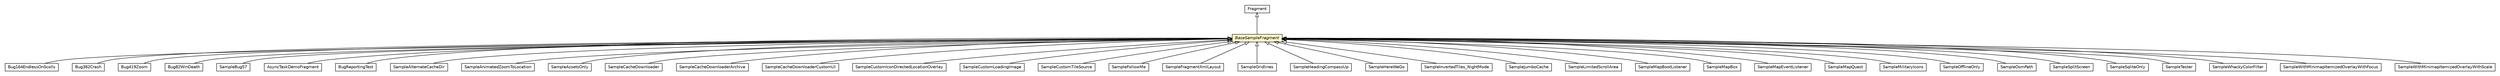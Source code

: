 #!/usr/local/bin/dot
#
# Class diagram 
# Generated by UMLGraph version R5_6-24-gf6e263 (http://www.umlgraph.org/)
#

digraph G {
	edge [fontname="Helvetica",fontsize=10,labelfontname="Helvetica",labelfontsize=10];
	node [fontname="Helvetica",fontsize=10,shape=plaintext];
	nodesep=0.25;
	ranksep=0.5;
	// org.osmdroid.bugtestfragments.Bug164EndlessOnScolls
	c519 [label=<<table title="org.osmdroid.bugtestfragments.Bug164EndlessOnScolls" border="0" cellborder="1" cellspacing="0" cellpadding="2" port="p" href="../bugtestfragments/Bug164EndlessOnScolls.html">
		<tr><td><table border="0" cellspacing="0" cellpadding="1">
<tr><td align="center" balign="center"> Bug164EndlessOnScolls </td></tr>
		</table></td></tr>
		</table>>, URL="../bugtestfragments/Bug164EndlessOnScolls.html", fontname="Helvetica", fontcolor="black", fontsize=10.0];
	// org.osmdroid.bugtestfragments.Bug382Crash
	c520 [label=<<table title="org.osmdroid.bugtestfragments.Bug382Crash" border="0" cellborder="1" cellspacing="0" cellpadding="2" port="p" href="../bugtestfragments/Bug382Crash.html">
		<tr><td><table border="0" cellspacing="0" cellpadding="1">
<tr><td align="center" balign="center"> Bug382Crash </td></tr>
		</table></td></tr>
		</table>>, URL="../bugtestfragments/Bug382Crash.html", fontname="Helvetica", fontcolor="black", fontsize=10.0];
	// org.osmdroid.bugtestfragments.Bug419Zoom
	c521 [label=<<table title="org.osmdroid.bugtestfragments.Bug419Zoom" border="0" cellborder="1" cellspacing="0" cellpadding="2" port="p" href="../bugtestfragments/Bug419Zoom.html">
		<tr><td><table border="0" cellspacing="0" cellpadding="1">
<tr><td align="center" balign="center"> Bug419Zoom </td></tr>
		</table></td></tr>
		</table>>, URL="../bugtestfragments/Bug419Zoom.html", fontname="Helvetica", fontcolor="black", fontsize=10.0];
	// org.osmdroid.bugtestfragments.Bug82WinDeath
	c522 [label=<<table title="org.osmdroid.bugtestfragments.Bug82WinDeath" border="0" cellborder="1" cellspacing="0" cellpadding="2" port="p" href="../bugtestfragments/Bug82WinDeath.html">
		<tr><td><table border="0" cellspacing="0" cellpadding="1">
<tr><td align="center" balign="center"> Bug82WinDeath </td></tr>
		</table></td></tr>
		</table>>, URL="../bugtestfragments/Bug82WinDeath.html", fontname="Helvetica", fontcolor="black", fontsize=10.0];
	// org.osmdroid.bugtestfragments.SampleBug57
	c525 [label=<<table title="org.osmdroid.bugtestfragments.SampleBug57" border="0" cellborder="1" cellspacing="0" cellpadding="2" port="p" href="../bugtestfragments/SampleBug57.html">
		<tr><td><table border="0" cellspacing="0" cellpadding="1">
<tr><td align="center" balign="center"> SampleBug57 </td></tr>
		</table></td></tr>
		</table>>, URL="../bugtestfragments/SampleBug57.html", fontname="Helvetica", fontcolor="black", fontsize=10.0];
	// org.osmdroid.samplefragments.AsyncTaskDemoFragment
	c533 [label=<<table title="org.osmdroid.samplefragments.AsyncTaskDemoFragment" border="0" cellborder="1" cellspacing="0" cellpadding="2" port="p" href="./AsyncTaskDemoFragment.html">
		<tr><td><table border="0" cellspacing="0" cellpadding="1">
<tr><td align="center" balign="center"> AsyncTaskDemoFragment </td></tr>
		</table></td></tr>
		</table>>, URL="./AsyncTaskDemoFragment.html", fontname="Helvetica", fontcolor="black", fontsize=10.0];
	// org.osmdroid.samplefragments.BaseSampleFragment
	c534 [label=<<table title="org.osmdroid.samplefragments.BaseSampleFragment" border="0" cellborder="1" cellspacing="0" cellpadding="2" port="p" bgcolor="lemonChiffon" href="./BaseSampleFragment.html">
		<tr><td><table border="0" cellspacing="0" cellpadding="1">
<tr><td align="center" balign="center"><font face="Helvetica-Oblique"> BaseSampleFragment </font></td></tr>
		</table></td></tr>
		</table>>, URL="./BaseSampleFragment.html", fontname="Helvetica", fontcolor="black", fontsize=10.0];
	// org.osmdroid.samplefragments.BugReportingTest
	c535 [label=<<table title="org.osmdroid.samplefragments.BugReportingTest" border="0" cellborder="1" cellspacing="0" cellpadding="2" port="p" href="./BugReportingTest.html">
		<tr><td><table border="0" cellspacing="0" cellpadding="1">
<tr><td align="center" balign="center"> BugReportingTest </td></tr>
		</table></td></tr>
		</table>>, URL="./BugReportingTest.html", fontname="Helvetica", fontcolor="black", fontsize=10.0];
	// org.osmdroid.samplefragments.SampleAlternateCacheDir
	c538 [label=<<table title="org.osmdroid.samplefragments.SampleAlternateCacheDir" border="0" cellborder="1" cellspacing="0" cellpadding="2" port="p" href="./SampleAlternateCacheDir.html">
		<tr><td><table border="0" cellspacing="0" cellpadding="1">
<tr><td align="center" balign="center"> SampleAlternateCacheDir </td></tr>
		</table></td></tr>
		</table>>, URL="./SampleAlternateCacheDir.html", fontname="Helvetica", fontcolor="black", fontsize=10.0];
	// org.osmdroid.samplefragments.SampleAnimatedZoomToLocation
	c539 [label=<<table title="org.osmdroid.samplefragments.SampleAnimatedZoomToLocation" border="0" cellborder="1" cellspacing="0" cellpadding="2" port="p" href="./SampleAnimatedZoomToLocation.html">
		<tr><td><table border="0" cellspacing="0" cellpadding="1">
<tr><td align="center" balign="center"> SampleAnimatedZoomToLocation </td></tr>
		</table></td></tr>
		</table>>, URL="./SampleAnimatedZoomToLocation.html", fontname="Helvetica", fontcolor="black", fontsize=10.0];
	// org.osmdroid.samplefragments.SampleAssetsOnly
	c541 [label=<<table title="org.osmdroid.samplefragments.SampleAssetsOnly" border="0" cellborder="1" cellspacing="0" cellpadding="2" port="p" href="./SampleAssetsOnly.html">
		<tr><td><table border="0" cellspacing="0" cellpadding="1">
<tr><td align="center" balign="center"> SampleAssetsOnly </td></tr>
		</table></td></tr>
		</table>>, URL="./SampleAssetsOnly.html", fontname="Helvetica", fontcolor="black", fontsize=10.0];
	// org.osmdroid.samplefragments.SampleCacheDownloader
	c542 [label=<<table title="org.osmdroid.samplefragments.SampleCacheDownloader" border="0" cellborder="1" cellspacing="0" cellpadding="2" port="p" href="./SampleCacheDownloader.html">
		<tr><td><table border="0" cellspacing="0" cellpadding="1">
<tr><td align="center" balign="center"> SampleCacheDownloader </td></tr>
		</table></td></tr>
		</table>>, URL="./SampleCacheDownloader.html", fontname="Helvetica", fontcolor="black", fontsize=10.0];
	// org.osmdroid.samplefragments.SampleCacheDownloaderArchive
	c543 [label=<<table title="org.osmdroid.samplefragments.SampleCacheDownloaderArchive" border="0" cellborder="1" cellspacing="0" cellpadding="2" port="p" href="./SampleCacheDownloaderArchive.html">
		<tr><td><table border="0" cellspacing="0" cellpadding="1">
<tr><td align="center" balign="center"> SampleCacheDownloaderArchive </td></tr>
		</table></td></tr>
		</table>>, URL="./SampleCacheDownloaderArchive.html", fontname="Helvetica", fontcolor="black", fontsize=10.0];
	// org.osmdroid.samplefragments.SampleCacheDownloaderCustomUI
	c544 [label=<<table title="org.osmdroid.samplefragments.SampleCacheDownloaderCustomUI" border="0" cellborder="1" cellspacing="0" cellpadding="2" port="p" href="./SampleCacheDownloaderCustomUI.html">
		<tr><td><table border="0" cellspacing="0" cellpadding="1">
<tr><td align="center" balign="center"> SampleCacheDownloaderCustomUI </td></tr>
		</table></td></tr>
		</table>>, URL="./SampleCacheDownloaderCustomUI.html", fontname="Helvetica", fontcolor="black", fontsize=10.0];
	// org.osmdroid.samplefragments.SampleCustomIconDirectedLocationOverlay
	c545 [label=<<table title="org.osmdroid.samplefragments.SampleCustomIconDirectedLocationOverlay" border="0" cellborder="1" cellspacing="0" cellpadding="2" port="p" href="./SampleCustomIconDirectedLocationOverlay.html">
		<tr><td><table border="0" cellspacing="0" cellpadding="1">
<tr><td align="center" balign="center"> SampleCustomIconDirectedLocationOverlay </td></tr>
		</table></td></tr>
		</table>>, URL="./SampleCustomIconDirectedLocationOverlay.html", fontname="Helvetica", fontcolor="black", fontsize=10.0];
	// org.osmdroid.samplefragments.SampleCustomLoadingImage
	c546 [label=<<table title="org.osmdroid.samplefragments.SampleCustomLoadingImage" border="0" cellborder="1" cellspacing="0" cellpadding="2" port="p" href="./SampleCustomLoadingImage.html">
		<tr><td><table border="0" cellspacing="0" cellpadding="1">
<tr><td align="center" balign="center"> SampleCustomLoadingImage </td></tr>
		</table></td></tr>
		</table>>, URL="./SampleCustomLoadingImage.html", fontname="Helvetica", fontcolor="black", fontsize=10.0];
	// org.osmdroid.samplefragments.SampleCustomTileSource
	c547 [label=<<table title="org.osmdroid.samplefragments.SampleCustomTileSource" border="0" cellborder="1" cellspacing="0" cellpadding="2" port="p" href="./SampleCustomTileSource.html">
		<tr><td><table border="0" cellspacing="0" cellpadding="1">
<tr><td align="center" balign="center"> SampleCustomTileSource </td></tr>
		</table></td></tr>
		</table>>, URL="./SampleCustomTileSource.html", fontname="Helvetica", fontcolor="black", fontsize=10.0];
	// org.osmdroid.samplefragments.SampleFollowMe
	c549 [label=<<table title="org.osmdroid.samplefragments.SampleFollowMe" border="0" cellborder="1" cellspacing="0" cellpadding="2" port="p" href="./SampleFollowMe.html">
		<tr><td><table border="0" cellspacing="0" cellpadding="1">
<tr><td align="center" balign="center"> SampleFollowMe </td></tr>
		</table></td></tr>
		</table>>, URL="./SampleFollowMe.html", fontname="Helvetica", fontcolor="black", fontsize=10.0];
	// org.osmdroid.samplefragments.SampleFragmentXmlLayout
	c550 [label=<<table title="org.osmdroid.samplefragments.SampleFragmentXmlLayout" border="0" cellborder="1" cellspacing="0" cellpadding="2" port="p" href="./SampleFragmentXmlLayout.html">
		<tr><td><table border="0" cellspacing="0" cellpadding="1">
<tr><td align="center" balign="center"> SampleFragmentXmlLayout </td></tr>
		</table></td></tr>
		</table>>, URL="./SampleFragmentXmlLayout.html", fontname="Helvetica", fontcolor="black", fontsize=10.0];
	// org.osmdroid.samplefragments.SampleGridlines
	c551 [label=<<table title="org.osmdroid.samplefragments.SampleGridlines" border="0" cellborder="1" cellspacing="0" cellpadding="2" port="p" href="./SampleGridlines.html">
		<tr><td><table border="0" cellspacing="0" cellpadding="1">
<tr><td align="center" balign="center"> SampleGridlines </td></tr>
		</table></td></tr>
		</table>>, URL="./SampleGridlines.html", fontname="Helvetica", fontcolor="black", fontsize=10.0];
	// org.osmdroid.samplefragments.SampleHeadingCompassUp
	c552 [label=<<table title="org.osmdroid.samplefragments.SampleHeadingCompassUp" border="0" cellborder="1" cellspacing="0" cellpadding="2" port="p" href="./SampleHeadingCompassUp.html">
		<tr><td><table border="0" cellspacing="0" cellpadding="1">
<tr><td align="center" balign="center"> SampleHeadingCompassUp </td></tr>
		</table></td></tr>
		</table>>, URL="./SampleHeadingCompassUp.html", fontname="Helvetica", fontcolor="black", fontsize=10.0];
	// org.osmdroid.samplefragments.SampleHereWeGo
	c553 [label=<<table title="org.osmdroid.samplefragments.SampleHereWeGo" border="0" cellborder="1" cellspacing="0" cellpadding="2" port="p" href="./SampleHereWeGo.html">
		<tr><td><table border="0" cellspacing="0" cellpadding="1">
<tr><td align="center" balign="center"> SampleHereWeGo </td></tr>
		</table></td></tr>
		</table>>, URL="./SampleHereWeGo.html", fontname="Helvetica", fontcolor="black", fontsize=10.0];
	// org.osmdroid.samplefragments.SampleInvertedTiles_NightMode
	c554 [label=<<table title="org.osmdroid.samplefragments.SampleInvertedTiles_NightMode" border="0" cellborder="1" cellspacing="0" cellpadding="2" port="p" href="./SampleInvertedTiles_NightMode.html">
		<tr><td><table border="0" cellspacing="0" cellpadding="1">
<tr><td align="center" balign="center"> SampleInvertedTiles_NightMode </td></tr>
		</table></td></tr>
		</table>>, URL="./SampleInvertedTiles_NightMode.html", fontname="Helvetica", fontcolor="black", fontsize=10.0];
	// org.osmdroid.samplefragments.SampleJumboCache
	c555 [label=<<table title="org.osmdroid.samplefragments.SampleJumboCache" border="0" cellborder="1" cellspacing="0" cellpadding="2" port="p" href="./SampleJumboCache.html">
		<tr><td><table border="0" cellspacing="0" cellpadding="1">
<tr><td align="center" balign="center"> SampleJumboCache </td></tr>
		</table></td></tr>
		</table>>, URL="./SampleJumboCache.html", fontname="Helvetica", fontcolor="black", fontsize=10.0];
	// org.osmdroid.samplefragments.SampleLimitedScrollArea
	c556 [label=<<table title="org.osmdroid.samplefragments.SampleLimitedScrollArea" border="0" cellborder="1" cellspacing="0" cellpadding="2" port="p" href="./SampleLimitedScrollArea.html">
		<tr><td><table border="0" cellspacing="0" cellpadding="1">
<tr><td align="center" balign="center"> SampleLimitedScrollArea </td></tr>
		</table></td></tr>
		</table>>, URL="./SampleLimitedScrollArea.html", fontname="Helvetica", fontcolor="black", fontsize=10.0];
	// org.osmdroid.samplefragments.SampleMapBootListener
	c558 [label=<<table title="org.osmdroid.samplefragments.SampleMapBootListener" border="0" cellborder="1" cellspacing="0" cellpadding="2" port="p" href="./SampleMapBootListener.html">
		<tr><td><table border="0" cellspacing="0" cellpadding="1">
<tr><td align="center" balign="center"> SampleMapBootListener </td></tr>
		</table></td></tr>
		</table>>, URL="./SampleMapBootListener.html", fontname="Helvetica", fontcolor="black", fontsize=10.0];
	// org.osmdroid.samplefragments.SampleMapBox
	c559 [label=<<table title="org.osmdroid.samplefragments.SampleMapBox" border="0" cellborder="1" cellspacing="0" cellpadding="2" port="p" href="./SampleMapBox.html">
		<tr><td><table border="0" cellspacing="0" cellpadding="1">
<tr><td align="center" balign="center"> SampleMapBox </td></tr>
		</table></td></tr>
		</table>>, URL="./SampleMapBox.html", fontname="Helvetica", fontcolor="black", fontsize=10.0];
	// org.osmdroid.samplefragments.SampleMapEventListener
	c560 [label=<<table title="org.osmdroid.samplefragments.SampleMapEventListener" border="0" cellborder="1" cellspacing="0" cellpadding="2" port="p" href="./SampleMapEventListener.html">
		<tr><td><table border="0" cellspacing="0" cellpadding="1">
<tr><td align="center" balign="center"> SampleMapEventListener </td></tr>
		</table></td></tr>
		</table>>, URL="./SampleMapEventListener.html", fontname="Helvetica", fontcolor="black", fontsize=10.0];
	// org.osmdroid.samplefragments.SampleMapQuest
	c561 [label=<<table title="org.osmdroid.samplefragments.SampleMapQuest" border="0" cellborder="1" cellspacing="0" cellpadding="2" port="p" href="./SampleMapQuest.html">
		<tr><td><table border="0" cellspacing="0" cellpadding="1">
<tr><td align="center" balign="center"> SampleMapQuest </td></tr>
		</table></td></tr>
		</table>>, URL="./SampleMapQuest.html", fontname="Helvetica", fontcolor="black", fontsize=10.0];
	// org.osmdroid.samplefragments.SampleMilitaryIcons
	c562 [label=<<table title="org.osmdroid.samplefragments.SampleMilitaryIcons" border="0" cellborder="1" cellspacing="0" cellpadding="2" port="p" href="./SampleMilitaryIcons.html">
		<tr><td><table border="0" cellspacing="0" cellpadding="1">
<tr><td align="center" balign="center"> SampleMilitaryIcons </td></tr>
		</table></td></tr>
		</table>>, URL="./SampleMilitaryIcons.html", fontname="Helvetica", fontcolor="black", fontsize=10.0];
	// org.osmdroid.samplefragments.SampleOfflineOnly
	c563 [label=<<table title="org.osmdroid.samplefragments.SampleOfflineOnly" border="0" cellborder="1" cellspacing="0" cellpadding="2" port="p" href="./SampleOfflineOnly.html">
		<tr><td><table border="0" cellspacing="0" cellpadding="1">
<tr><td align="center" balign="center"> SampleOfflineOnly </td></tr>
		</table></td></tr>
		</table>>, URL="./SampleOfflineOnly.html", fontname="Helvetica", fontcolor="black", fontsize=10.0];
	// org.osmdroid.samplefragments.SampleOsmPath
	c564 [label=<<table title="org.osmdroid.samplefragments.SampleOsmPath" border="0" cellborder="1" cellspacing="0" cellpadding="2" port="p" href="./SampleOsmPath.html">
		<tr><td><table border="0" cellspacing="0" cellpadding="1">
<tr><td align="center" balign="center"> SampleOsmPath </td></tr>
		</table></td></tr>
		</table>>, URL="./SampleOsmPath.html", fontname="Helvetica", fontcolor="black", fontsize=10.0];
	// org.osmdroid.samplefragments.SampleSplitScreen
	c565 [label=<<table title="org.osmdroid.samplefragments.SampleSplitScreen" border="0" cellborder="1" cellspacing="0" cellpadding="2" port="p" href="./SampleSplitScreen.html">
		<tr><td><table border="0" cellspacing="0" cellpadding="1">
<tr><td align="center" balign="center"> SampleSplitScreen </td></tr>
		</table></td></tr>
		</table>>, URL="./SampleSplitScreen.html", fontname="Helvetica", fontcolor="black", fontsize=10.0];
	// org.osmdroid.samplefragments.SampleSqliteOnly
	c566 [label=<<table title="org.osmdroid.samplefragments.SampleSqliteOnly" border="0" cellborder="1" cellspacing="0" cellpadding="2" port="p" href="./SampleSqliteOnly.html">
		<tr><td><table border="0" cellspacing="0" cellpadding="1">
<tr><td align="center" balign="center"> SampleSqliteOnly </td></tr>
		</table></td></tr>
		</table>>, URL="./SampleSqliteOnly.html", fontname="Helvetica", fontcolor="black", fontsize=10.0];
	// org.osmdroid.samplefragments.SampleTester
	c567 [label=<<table title="org.osmdroid.samplefragments.SampleTester" border="0" cellborder="1" cellspacing="0" cellpadding="2" port="p" href="./SampleTester.html">
		<tr><td><table border="0" cellspacing="0" cellpadding="1">
<tr><td align="center" balign="center"> SampleTester </td></tr>
		</table></td></tr>
		</table>>, URL="./SampleTester.html", fontname="Helvetica", fontcolor="black", fontsize=10.0];
	// org.osmdroid.samplefragments.SampleWhackyColorFilter
	c568 [label=<<table title="org.osmdroid.samplefragments.SampleWhackyColorFilter" border="0" cellborder="1" cellspacing="0" cellpadding="2" port="p" href="./SampleWhackyColorFilter.html">
		<tr><td><table border="0" cellspacing="0" cellpadding="1">
<tr><td align="center" balign="center"> SampleWhackyColorFilter </td></tr>
		</table></td></tr>
		</table>>, URL="./SampleWhackyColorFilter.html", fontname="Helvetica", fontcolor="black", fontsize=10.0];
	// org.osmdroid.samplefragments.SampleWithMinimapItemizedOverlayWithFocus
	c569 [label=<<table title="org.osmdroid.samplefragments.SampleWithMinimapItemizedOverlayWithFocus" border="0" cellborder="1" cellspacing="0" cellpadding="2" port="p" href="./SampleWithMinimapItemizedOverlayWithFocus.html">
		<tr><td><table border="0" cellspacing="0" cellpadding="1">
<tr><td align="center" balign="center"> SampleWithMinimapItemizedOverlayWithFocus </td></tr>
		</table></td></tr>
		</table>>, URL="./SampleWithMinimapItemizedOverlayWithFocus.html", fontname="Helvetica", fontcolor="black", fontsize=10.0];
	// org.osmdroid.samplefragments.SampleWithMinimapItemizedOverlayWithScale
	c570 [label=<<table title="org.osmdroid.samplefragments.SampleWithMinimapItemizedOverlayWithScale" border="0" cellborder="1" cellspacing="0" cellpadding="2" port="p" href="./SampleWithMinimapItemizedOverlayWithScale.html">
		<tr><td><table border="0" cellspacing="0" cellpadding="1">
<tr><td align="center" balign="center"> SampleWithMinimapItemizedOverlayWithScale </td></tr>
		</table></td></tr>
		</table>>, URL="./SampleWithMinimapItemizedOverlayWithScale.html", fontname="Helvetica", fontcolor="black", fontsize=10.0];
	//org.osmdroid.bugtestfragments.Bug164EndlessOnScolls extends org.osmdroid.samplefragments.BaseSampleFragment
	c534:p -> c519:p [dir=back,arrowtail=empty];
	//org.osmdroid.bugtestfragments.Bug382Crash extends org.osmdroid.samplefragments.BaseSampleFragment
	c534:p -> c520:p [dir=back,arrowtail=empty];
	//org.osmdroid.bugtestfragments.Bug419Zoom extends org.osmdroid.samplefragments.BaseSampleFragment
	c534:p -> c521:p [dir=back,arrowtail=empty];
	//org.osmdroid.bugtestfragments.Bug82WinDeath extends org.osmdroid.samplefragments.BaseSampleFragment
	c534:p -> c522:p [dir=back,arrowtail=empty];
	//org.osmdroid.bugtestfragments.SampleBug57 extends org.osmdroid.samplefragments.BaseSampleFragment
	c534:p -> c525:p [dir=back,arrowtail=empty];
	//org.osmdroid.samplefragments.AsyncTaskDemoFragment extends org.osmdroid.samplefragments.BaseSampleFragment
	c534:p -> c533:p [dir=back,arrowtail=empty];
	//org.osmdroid.samplefragments.BaseSampleFragment extends android.support.v4.app.Fragment
	c580:p -> c534:p [dir=back,arrowtail=empty];
	//org.osmdroid.samplefragments.BugReportingTest extends org.osmdroid.samplefragments.BaseSampleFragment
	c534:p -> c535:p [dir=back,arrowtail=empty];
	//org.osmdroid.samplefragments.SampleAlternateCacheDir extends org.osmdroid.samplefragments.BaseSampleFragment
	c534:p -> c538:p [dir=back,arrowtail=empty];
	//org.osmdroid.samplefragments.SampleAnimatedZoomToLocation extends org.osmdroid.samplefragments.BaseSampleFragment
	c534:p -> c539:p [dir=back,arrowtail=empty];
	//org.osmdroid.samplefragments.SampleAssetsOnly extends org.osmdroid.samplefragments.BaseSampleFragment
	c534:p -> c541:p [dir=back,arrowtail=empty];
	//org.osmdroid.samplefragments.SampleCacheDownloader extends org.osmdroid.samplefragments.BaseSampleFragment
	c534:p -> c542:p [dir=back,arrowtail=empty];
	//org.osmdroid.samplefragments.SampleCacheDownloaderArchive extends org.osmdroid.samplefragments.BaseSampleFragment
	c534:p -> c543:p [dir=back,arrowtail=empty];
	//org.osmdroid.samplefragments.SampleCacheDownloaderCustomUI extends org.osmdroid.samplefragments.BaseSampleFragment
	c534:p -> c544:p [dir=back,arrowtail=empty];
	//org.osmdroid.samplefragments.SampleCustomIconDirectedLocationOverlay extends org.osmdroid.samplefragments.BaseSampleFragment
	c534:p -> c545:p [dir=back,arrowtail=empty];
	//org.osmdroid.samplefragments.SampleCustomLoadingImage extends org.osmdroid.samplefragments.BaseSampleFragment
	c534:p -> c546:p [dir=back,arrowtail=empty];
	//org.osmdroid.samplefragments.SampleCustomTileSource extends org.osmdroid.samplefragments.BaseSampleFragment
	c534:p -> c547:p [dir=back,arrowtail=empty];
	//org.osmdroid.samplefragments.SampleFollowMe extends org.osmdroid.samplefragments.BaseSampleFragment
	c534:p -> c549:p [dir=back,arrowtail=empty];
	//org.osmdroid.samplefragments.SampleFragmentXmlLayout extends org.osmdroid.samplefragments.BaseSampleFragment
	c534:p -> c550:p [dir=back,arrowtail=empty];
	//org.osmdroid.samplefragments.SampleGridlines extends org.osmdroid.samplefragments.BaseSampleFragment
	c534:p -> c551:p [dir=back,arrowtail=empty];
	//org.osmdroid.samplefragments.SampleHeadingCompassUp extends org.osmdroid.samplefragments.BaseSampleFragment
	c534:p -> c552:p [dir=back,arrowtail=empty];
	//org.osmdroid.samplefragments.SampleHereWeGo extends org.osmdroid.samplefragments.BaseSampleFragment
	c534:p -> c553:p [dir=back,arrowtail=empty];
	//org.osmdroid.samplefragments.SampleInvertedTiles_NightMode extends org.osmdroid.samplefragments.BaseSampleFragment
	c534:p -> c554:p [dir=back,arrowtail=empty];
	//org.osmdroid.samplefragments.SampleJumboCache extends org.osmdroid.samplefragments.BaseSampleFragment
	c534:p -> c555:p [dir=back,arrowtail=empty];
	//org.osmdroid.samplefragments.SampleLimitedScrollArea extends org.osmdroid.samplefragments.BaseSampleFragment
	c534:p -> c556:p [dir=back,arrowtail=empty];
	//org.osmdroid.samplefragments.SampleMapBootListener extends org.osmdroid.samplefragments.BaseSampleFragment
	c534:p -> c558:p [dir=back,arrowtail=empty];
	//org.osmdroid.samplefragments.SampleMapBox extends org.osmdroid.samplefragments.BaseSampleFragment
	c534:p -> c559:p [dir=back,arrowtail=empty];
	//org.osmdroid.samplefragments.SampleMapEventListener extends org.osmdroid.samplefragments.BaseSampleFragment
	c534:p -> c560:p [dir=back,arrowtail=empty];
	//org.osmdroid.samplefragments.SampleMapQuest extends org.osmdroid.samplefragments.BaseSampleFragment
	c534:p -> c561:p [dir=back,arrowtail=empty];
	//org.osmdroid.samplefragments.SampleMilitaryIcons extends org.osmdroid.samplefragments.BaseSampleFragment
	c534:p -> c562:p [dir=back,arrowtail=empty];
	//org.osmdroid.samplefragments.SampleOfflineOnly extends org.osmdroid.samplefragments.BaseSampleFragment
	c534:p -> c563:p [dir=back,arrowtail=empty];
	//org.osmdroid.samplefragments.SampleOsmPath extends org.osmdroid.samplefragments.BaseSampleFragment
	c534:p -> c564:p [dir=back,arrowtail=empty];
	//org.osmdroid.samplefragments.SampleSplitScreen extends org.osmdroid.samplefragments.BaseSampleFragment
	c534:p -> c565:p [dir=back,arrowtail=empty];
	//org.osmdroid.samplefragments.SampleSqliteOnly extends org.osmdroid.samplefragments.BaseSampleFragment
	c534:p -> c566:p [dir=back,arrowtail=empty];
	//org.osmdroid.samplefragments.SampleTester extends org.osmdroid.samplefragments.BaseSampleFragment
	c534:p -> c567:p [dir=back,arrowtail=empty];
	//org.osmdroid.samplefragments.SampleWhackyColorFilter extends org.osmdroid.samplefragments.BaseSampleFragment
	c534:p -> c568:p [dir=back,arrowtail=empty];
	//org.osmdroid.samplefragments.SampleWithMinimapItemizedOverlayWithFocus extends org.osmdroid.samplefragments.BaseSampleFragment
	c534:p -> c569:p [dir=back,arrowtail=empty];
	//org.osmdroid.samplefragments.SampleWithMinimapItemizedOverlayWithScale extends org.osmdroid.samplefragments.BaseSampleFragment
	c534:p -> c570:p [dir=back,arrowtail=empty];
	// android.support.v4.app.Fragment
	c580 [label=<<table title="android.support.v4.app.Fragment" border="0" cellborder="1" cellspacing="0" cellpadding="2" port="p" href="http://java.sun.com/j2se/1.4.2/docs/api/android/support/v4/app/Fragment.html">
		<tr><td><table border="0" cellspacing="0" cellpadding="1">
<tr><td align="center" balign="center"> Fragment </td></tr>
		</table></td></tr>
		</table>>, URL="http://java.sun.com/j2se/1.4.2/docs/api/android/support/v4/app/Fragment.html", fontname="Helvetica", fontcolor="black", fontsize=10.0];
}

